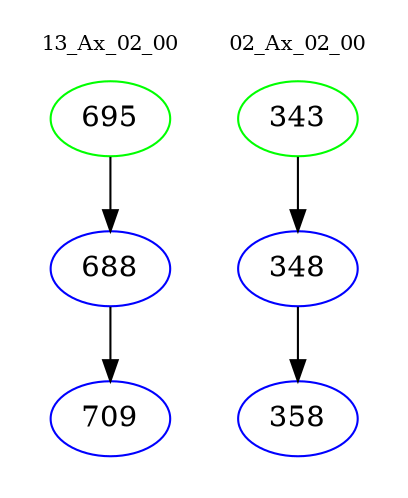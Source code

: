 digraph{
subgraph cluster_0 {
color = white
label = "13_Ax_02_00";
fontsize=10;
T0_695 [label="695", color="green"]
T0_695 -> T0_688 [color="black"]
T0_688 [label="688", color="blue"]
T0_688 -> T0_709 [color="black"]
T0_709 [label="709", color="blue"]
}
subgraph cluster_1 {
color = white
label = "02_Ax_02_00";
fontsize=10;
T1_343 [label="343", color="green"]
T1_343 -> T1_348 [color="black"]
T1_348 [label="348", color="blue"]
T1_348 -> T1_358 [color="black"]
T1_358 [label="358", color="blue"]
}
}
